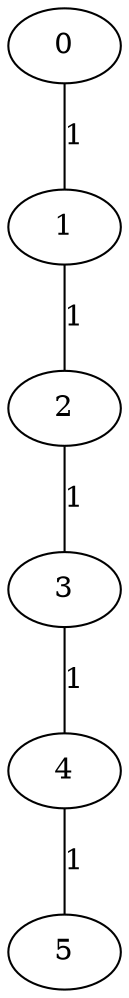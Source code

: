 # 6 5

graph G {
    0 -- 1 [label=1];
    1 -- 2 [label=1];
    2 -- 3 [label=1];
    3 -- 4 [label=1];
    4 -- 5 [label=1];
}
